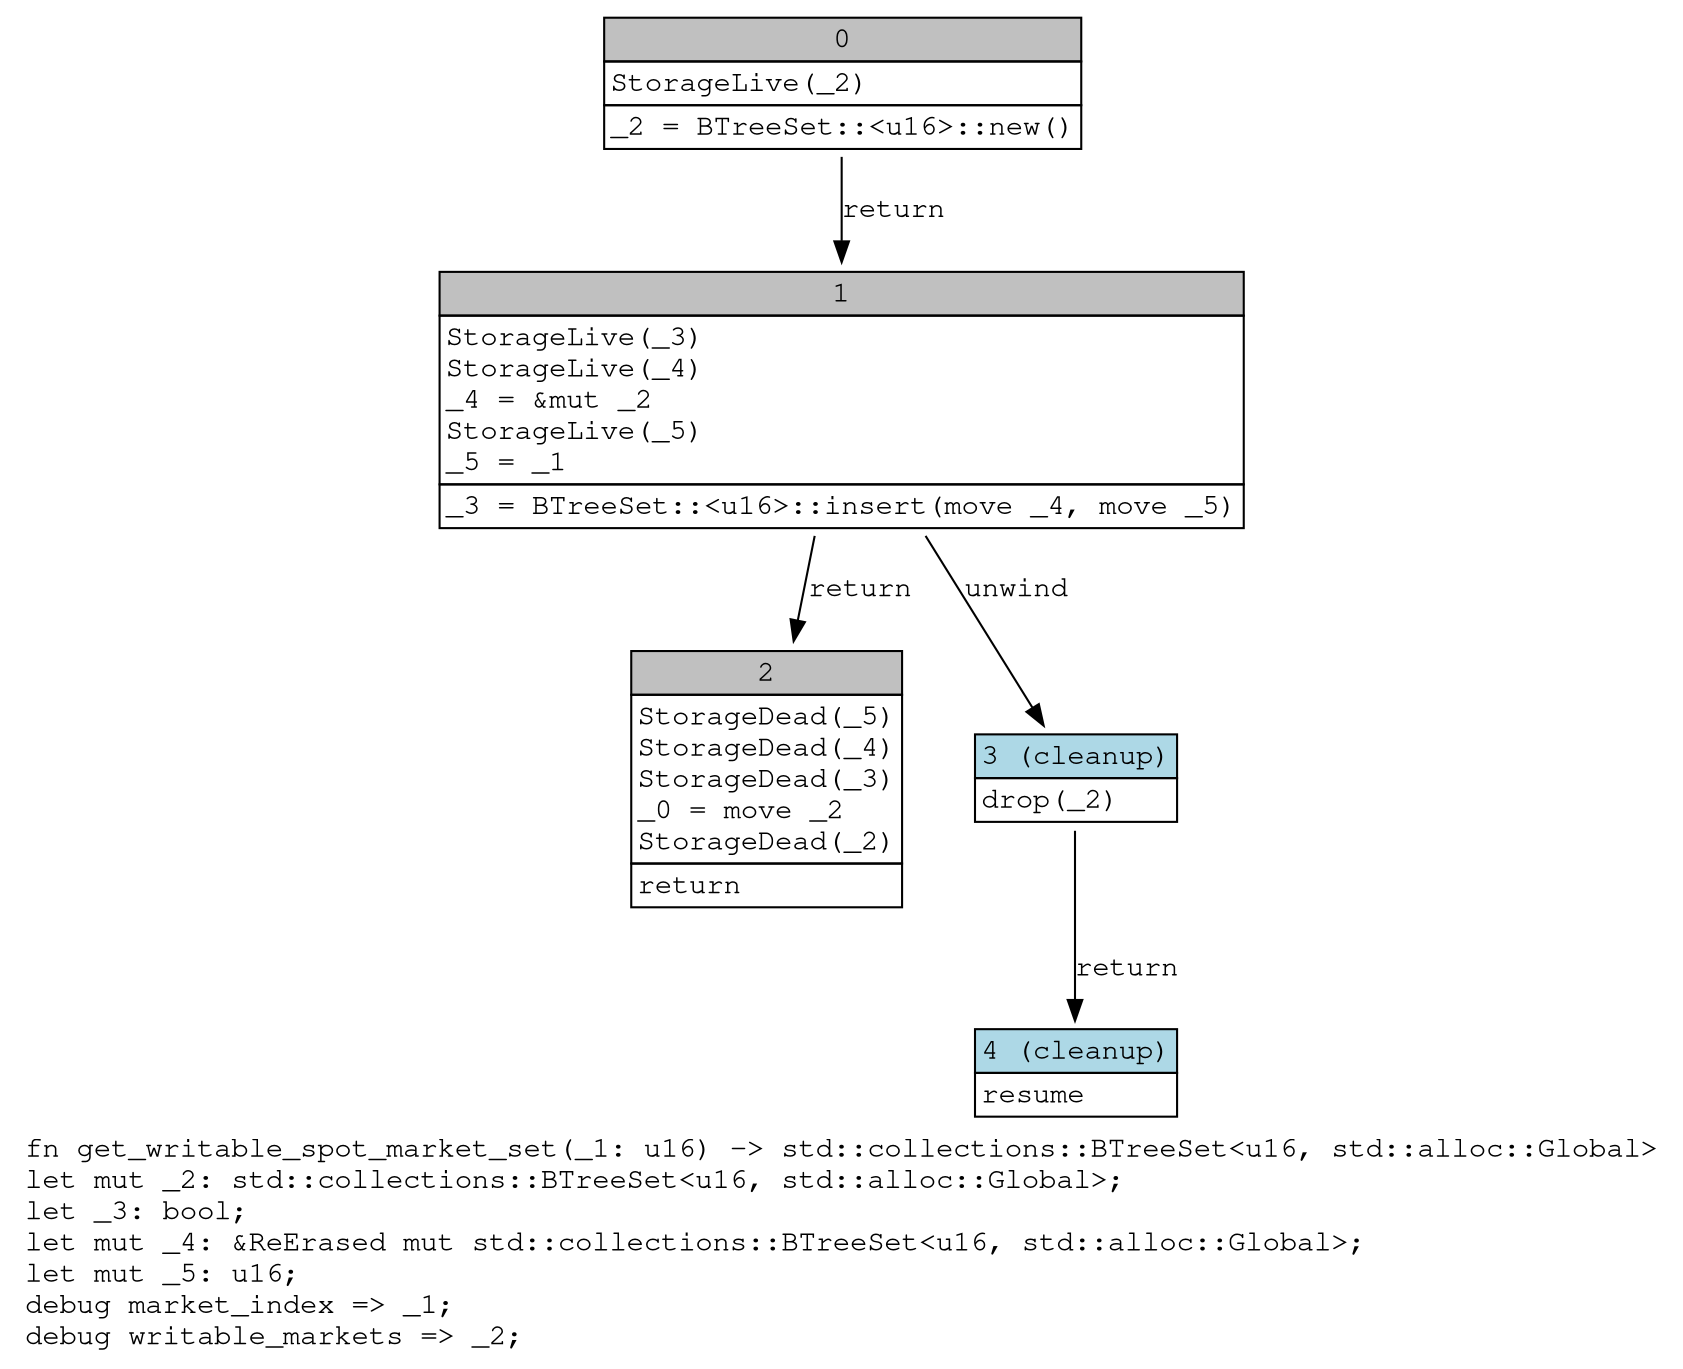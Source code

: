 digraph Mir_0_4146 {
    graph [fontname="Courier, monospace"];
    node [fontname="Courier, monospace"];
    edge [fontname="Courier, monospace"];
    label=<fn get_writable_spot_market_set(_1: u16) -&gt; std::collections::BTreeSet&lt;u16, std::alloc::Global&gt;<br align="left"/>let mut _2: std::collections::BTreeSet&lt;u16, std::alloc::Global&gt;;<br align="left"/>let _3: bool;<br align="left"/>let mut _4: &amp;ReErased mut std::collections::BTreeSet&lt;u16, std::alloc::Global&gt;;<br align="left"/>let mut _5: u16;<br align="left"/>debug market_index =&gt; _1;<br align="left"/>debug writable_markets =&gt; _2;<br align="left"/>>;
    bb0__0_4146 [shape="none", label=<<table border="0" cellborder="1" cellspacing="0"><tr><td bgcolor="gray" align="center" colspan="1">0</td></tr><tr><td align="left" balign="left">StorageLive(_2)<br/></td></tr><tr><td align="left">_2 = BTreeSet::&lt;u16&gt;::new()</td></tr></table>>];
    bb1__0_4146 [shape="none", label=<<table border="0" cellborder="1" cellspacing="0"><tr><td bgcolor="gray" align="center" colspan="1">1</td></tr><tr><td align="left" balign="left">StorageLive(_3)<br/>StorageLive(_4)<br/>_4 = &amp;mut _2<br/>StorageLive(_5)<br/>_5 = _1<br/></td></tr><tr><td align="left">_3 = BTreeSet::&lt;u16&gt;::insert(move _4, move _5)</td></tr></table>>];
    bb2__0_4146 [shape="none", label=<<table border="0" cellborder="1" cellspacing="0"><tr><td bgcolor="gray" align="center" colspan="1">2</td></tr><tr><td align="left" balign="left">StorageDead(_5)<br/>StorageDead(_4)<br/>StorageDead(_3)<br/>_0 = move _2<br/>StorageDead(_2)<br/></td></tr><tr><td align="left">return</td></tr></table>>];
    bb3__0_4146 [shape="none", label=<<table border="0" cellborder="1" cellspacing="0"><tr><td bgcolor="lightblue" align="center" colspan="1">3 (cleanup)</td></tr><tr><td align="left">drop(_2)</td></tr></table>>];
    bb4__0_4146 [shape="none", label=<<table border="0" cellborder="1" cellspacing="0"><tr><td bgcolor="lightblue" align="center" colspan="1">4 (cleanup)</td></tr><tr><td align="left">resume</td></tr></table>>];
    bb0__0_4146 -> bb1__0_4146 [label="return"];
    bb1__0_4146 -> bb2__0_4146 [label="return"];
    bb1__0_4146 -> bb3__0_4146 [label="unwind"];
    bb3__0_4146 -> bb4__0_4146 [label="return"];
}

